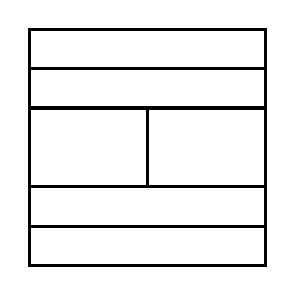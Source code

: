 \begin{tikzpicture}[very thick, scale=.5]
    \draw (0,5) rectangle (6,6);
    \draw (0,4) rectangle (6,5);
    \draw (0,2) rectangle (3,4);
    \draw (3,2) rectangle (6,4);
    \draw (0,1) rectangle (6,2);
    \draw (0,0) rectangle (6,1);
\end{tikzpicture}
